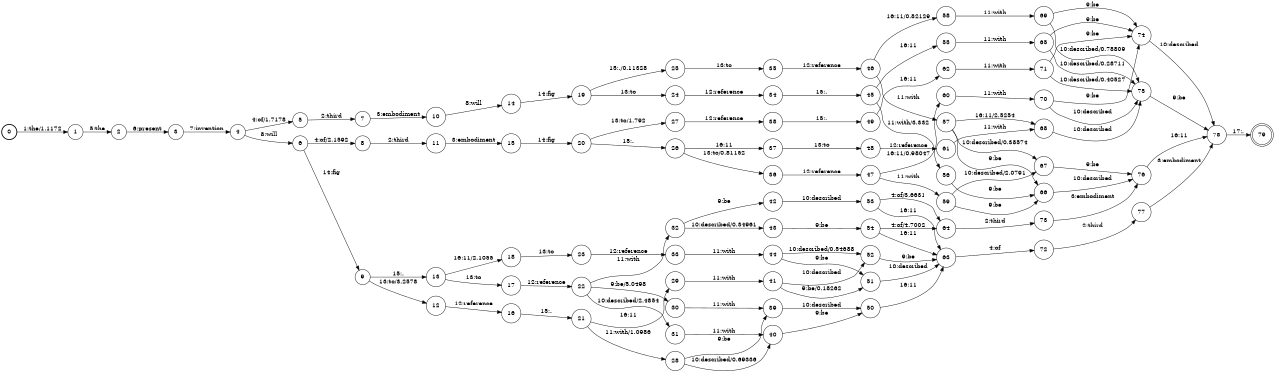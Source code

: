 digraph FST {
rankdir = LR;
size = "8.5,11";
label = "";
center = 1;
orientation = Portrait;
ranksep = "0.4";
nodesep = "0.25";
0 [label = "0", shape = circle, style = bold, fontsize = 14]
	0 -> 1 [label = "1:the/1.1172", fontsize = 14];
1 [label = "1", shape = circle, style = solid, fontsize = 14]
	1 -> 2 [label = "5:the", fontsize = 14];
2 [label = "2", shape = circle, style = solid, fontsize = 14]
	2 -> 3 [label = "6:present", fontsize = 14];
3 [label = "3", shape = circle, style = solid, fontsize = 14]
	3 -> 4 [label = "7:invention", fontsize = 14];
4 [label = "4", shape = circle, style = solid, fontsize = 14]
	4 -> 5 [label = "4:of/1.7178", fontsize = 14];
	4 -> 6 [label = "8:will", fontsize = 14];
5 [label = "5", shape = circle, style = solid, fontsize = 14]
	5 -> 7 [label = "2:third", fontsize = 14];
6 [label = "6", shape = circle, style = solid, fontsize = 14]
	6 -> 8 [label = "4:of/2.1592", fontsize = 14];
	6 -> 9 [label = "14:fig", fontsize = 14];
7 [label = "7", shape = circle, style = solid, fontsize = 14]
	7 -> 10 [label = "3:embodiment", fontsize = 14];
8 [label = "8", shape = circle, style = solid, fontsize = 14]
	8 -> 11 [label = "2:third", fontsize = 14];
9 [label = "9", shape = circle, style = solid, fontsize = 14]
	9 -> 12 [label = "13:to/3.2578", fontsize = 14];
	9 -> 13 [label = "15:.", fontsize = 14];
10 [label = "10", shape = circle, style = solid, fontsize = 14]
	10 -> 14 [label = "8:will", fontsize = 14];
11 [label = "11", shape = circle, style = solid, fontsize = 14]
	11 -> 15 [label = "3:embodiment", fontsize = 14];
12 [label = "12", shape = circle, style = solid, fontsize = 14]
	12 -> 16 [label = "12:reference", fontsize = 14];
13 [label = "13", shape = circle, style = solid, fontsize = 14]
	13 -> 17 [label = "13:to", fontsize = 14];
	13 -> 18 [label = "16:11/2.1055", fontsize = 14];
14 [label = "14", shape = circle, style = solid, fontsize = 14]
	14 -> 19 [label = "14:fig", fontsize = 14];
15 [label = "15", shape = circle, style = solid, fontsize = 14]
	15 -> 20 [label = "14:fig", fontsize = 14];
16 [label = "16", shape = circle, style = solid, fontsize = 14]
	16 -> 21 [label = "15:.", fontsize = 14];
17 [label = "17", shape = circle, style = solid, fontsize = 14]
	17 -> 22 [label = "12:reference", fontsize = 14];
18 [label = "18", shape = circle, style = solid, fontsize = 14]
	18 -> 23 [label = "13:to", fontsize = 14];
19 [label = "19", shape = circle, style = solid, fontsize = 14]
	19 -> 24 [label = "13:to", fontsize = 14];
	19 -> 25 [label = "15:./0.11328", fontsize = 14];
20 [label = "20", shape = circle, style = solid, fontsize = 14]
	20 -> 27 [label = "13:to/1.792", fontsize = 14];
	20 -> 26 [label = "15:.", fontsize = 14];
21 [label = "21", shape = circle, style = solid, fontsize = 14]
	21 -> 28 [label = "11:with/1.0986", fontsize = 14];
	21 -> 29 [label = "16:11", fontsize = 14];
22 [label = "22", shape = circle, style = solid, fontsize = 14]
	22 -> 30 [label = "9:be/5.0498", fontsize = 14];
	22 -> 31 [label = "10:described/2.4854", fontsize = 14];
	22 -> 32 [label = "11:with", fontsize = 14];
23 [label = "23", shape = circle, style = solid, fontsize = 14]
	23 -> 33 [label = "12:reference", fontsize = 14];
24 [label = "24", shape = circle, style = solid, fontsize = 14]
	24 -> 34 [label = "12:reference", fontsize = 14];
25 [label = "25", shape = circle, style = solid, fontsize = 14]
	25 -> 35 [label = "13:to", fontsize = 14];
26 [label = "26", shape = circle, style = solid, fontsize = 14]
	26 -> 36 [label = "13:to/0.81152", fontsize = 14];
	26 -> 37 [label = "16:11", fontsize = 14];
27 [label = "27", shape = circle, style = solid, fontsize = 14]
	27 -> 38 [label = "12:reference", fontsize = 14];
28 [label = "28", shape = circle, style = solid, fontsize = 14]
	28 -> 39 [label = "9:be", fontsize = 14];
	28 -> 40 [label = "10:described/0.69336", fontsize = 14];
29 [label = "29", shape = circle, style = solid, fontsize = 14]
	29 -> 41 [label = "11:with", fontsize = 14];
30 [label = "30", shape = circle, style = solid, fontsize = 14]
	30 -> 39 [label = "11:with", fontsize = 14];
31 [label = "31", shape = circle, style = solid, fontsize = 14]
	31 -> 40 [label = "11:with", fontsize = 14];
32 [label = "32", shape = circle, style = solid, fontsize = 14]
	32 -> 42 [label = "9:be", fontsize = 14];
	32 -> 43 [label = "10:described/0.34961", fontsize = 14];
33 [label = "33", shape = circle, style = solid, fontsize = 14]
	33 -> 44 [label = "11:with", fontsize = 14];
34 [label = "34", shape = circle, style = solid, fontsize = 14]
	34 -> 45 [label = "15:.", fontsize = 14];
35 [label = "35", shape = circle, style = solid, fontsize = 14]
	35 -> 46 [label = "12:reference", fontsize = 14];
36 [label = "36", shape = circle, style = solid, fontsize = 14]
	36 -> 47 [label = "12:reference", fontsize = 14];
37 [label = "37", shape = circle, style = solid, fontsize = 14]
	37 -> 48 [label = "13:to", fontsize = 14];
38 [label = "38", shape = circle, style = solid, fontsize = 14]
	38 -> 49 [label = "15:.", fontsize = 14];
39 [label = "39", shape = circle, style = solid, fontsize = 14]
	39 -> 50 [label = "10:described", fontsize = 14];
40 [label = "40", shape = circle, style = solid, fontsize = 14]
	40 -> 50 [label = "9:be", fontsize = 14];
41 [label = "41", shape = circle, style = solid, fontsize = 14]
	41 -> 51 [label = "9:be/0.18262", fontsize = 14];
	41 -> 52 [label = "10:described", fontsize = 14];
42 [label = "42", shape = circle, style = solid, fontsize = 14]
	42 -> 53 [label = "10:described", fontsize = 14];
43 [label = "43", shape = circle, style = solid, fontsize = 14]
	43 -> 54 [label = "9:be", fontsize = 14];
44 [label = "44", shape = circle, style = solid, fontsize = 14]
	44 -> 51 [label = "9:be", fontsize = 14];
	44 -> 52 [label = "10:described/0.54688", fontsize = 14];
45 [label = "45", shape = circle, style = solid, fontsize = 14]
	45 -> 56 [label = "11:with/3.332", fontsize = 14];
	45 -> 55 [label = "16:11", fontsize = 14];
46 [label = "46", shape = circle, style = solid, fontsize = 14]
	46 -> 57 [label = "11:with", fontsize = 14];
	46 -> 58 [label = "16:11/0.82129", fontsize = 14];
47 [label = "47", shape = circle, style = solid, fontsize = 14]
	47 -> 59 [label = "11:with", fontsize = 14];
	47 -> 60 [label = "16:11/0.98047", fontsize = 14];
48 [label = "48", shape = circle, style = solid, fontsize = 14]
	48 -> 61 [label = "12:reference", fontsize = 14];
49 [label = "49", shape = circle, style = solid, fontsize = 14]
	49 -> 62 [label = "16:11", fontsize = 14];
50 [label = "50", shape = circle, style = solid, fontsize = 14]
	50 -> 63 [label = "16:11", fontsize = 14];
51 [label = "51", shape = circle, style = solid, fontsize = 14]
	51 -> 63 [label = "10:described", fontsize = 14];
52 [label = "52", shape = circle, style = solid, fontsize = 14]
	52 -> 63 [label = "9:be", fontsize = 14];
53 [label = "53", shape = circle, style = solid, fontsize = 14]
	53 -> 64 [label = "4:of/3.6631", fontsize = 14];
	53 -> 63 [label = "16:11", fontsize = 14];
54 [label = "54", shape = circle, style = solid, fontsize = 14]
	54 -> 64 [label = "4:of/4.7002", fontsize = 14];
	54 -> 63 [label = "16:11", fontsize = 14];
55 [label = "55", shape = circle, style = solid, fontsize = 14]
	55 -> 65 [label = "11:with", fontsize = 14];
56 [label = "56", shape = circle, style = solid, fontsize = 14]
	56 -> 66 [label = "9:be", fontsize = 14];
57 [label = "57", shape = circle, style = solid, fontsize = 14]
	57 -> 66 [label = "9:be", fontsize = 14];
	57 -> 67 [label = "10:described/0.38574", fontsize = 14];
	57 -> 68 [label = "16:11/2.5254", fontsize = 14];
58 [label = "58", shape = circle, style = solid, fontsize = 14]
	58 -> 69 [label = "11:with", fontsize = 14];
59 [label = "59", shape = circle, style = solid, fontsize = 14]
	59 -> 66 [label = "9:be", fontsize = 14];
	59 -> 67 [label = "10:described/2.0791", fontsize = 14];
60 [label = "60", shape = circle, style = solid, fontsize = 14]
	60 -> 70 [label = "11:with", fontsize = 14];
61 [label = "61", shape = circle, style = solid, fontsize = 14]
	61 -> 68 [label = "11:with", fontsize = 14];
62 [label = "62", shape = circle, style = solid, fontsize = 14]
	62 -> 71 [label = "11:with", fontsize = 14];
63 [label = "63", shape = circle, style = solid, fontsize = 14]
	63 -> 72 [label = "4:of", fontsize = 14];
64 [label = "64", shape = circle, style = solid, fontsize = 14]
	64 -> 73 [label = "2:third", fontsize = 14];
65 [label = "65", shape = circle, style = solid, fontsize = 14]
	65 -> 74 [label = "9:be", fontsize = 14];
	65 -> 75 [label = "10:described/0.28711", fontsize = 14];
66 [label = "66", shape = circle, style = solid, fontsize = 14]
	66 -> 76 [label = "10:described", fontsize = 14];
67 [label = "67", shape = circle, style = solid, fontsize = 14]
	67 -> 76 [label = "9:be", fontsize = 14];
68 [label = "68", shape = circle, style = solid, fontsize = 14]
	68 -> 75 [label = "10:described", fontsize = 14];
69 [label = "69", shape = circle, style = solid, fontsize = 14]
	69 -> 74 [label = "9:be", fontsize = 14];
	69 -> 75 [label = "10:described/0.78809", fontsize = 14];
70 [label = "70", shape = circle, style = solid, fontsize = 14]
	70 -> 74 [label = "9:be", fontsize = 14];
	70 -> 75 [label = "10:described", fontsize = 14];
71 [label = "71", shape = circle, style = solid, fontsize = 14]
	71 -> 74 [label = "9:be", fontsize = 14];
	71 -> 75 [label = "10:described/0.40527", fontsize = 14];
72 [label = "72", shape = circle, style = solid, fontsize = 14]
	72 -> 77 [label = "2:third", fontsize = 14];
73 [label = "73", shape = circle, style = solid, fontsize = 14]
	73 -> 76 [label = "3:embodiment", fontsize = 14];
74 [label = "74", shape = circle, style = solid, fontsize = 14]
	74 -> 78 [label = "10:described", fontsize = 14];
75 [label = "75", shape = circle, style = solid, fontsize = 14]
	75 -> 78 [label = "9:be", fontsize = 14];
76 [label = "76", shape = circle, style = solid, fontsize = 14]
	76 -> 78 [label = "16:11", fontsize = 14];
77 [label = "77", shape = circle, style = solid, fontsize = 14]
	77 -> 78 [label = "3:embodiment", fontsize = 14];
78 [label = "78", shape = circle, style = solid, fontsize = 14]
	78 -> 79 [label = "17:.", fontsize = 14];
79 [label = "79", shape = doublecircle, style = solid, fontsize = 14]
}
